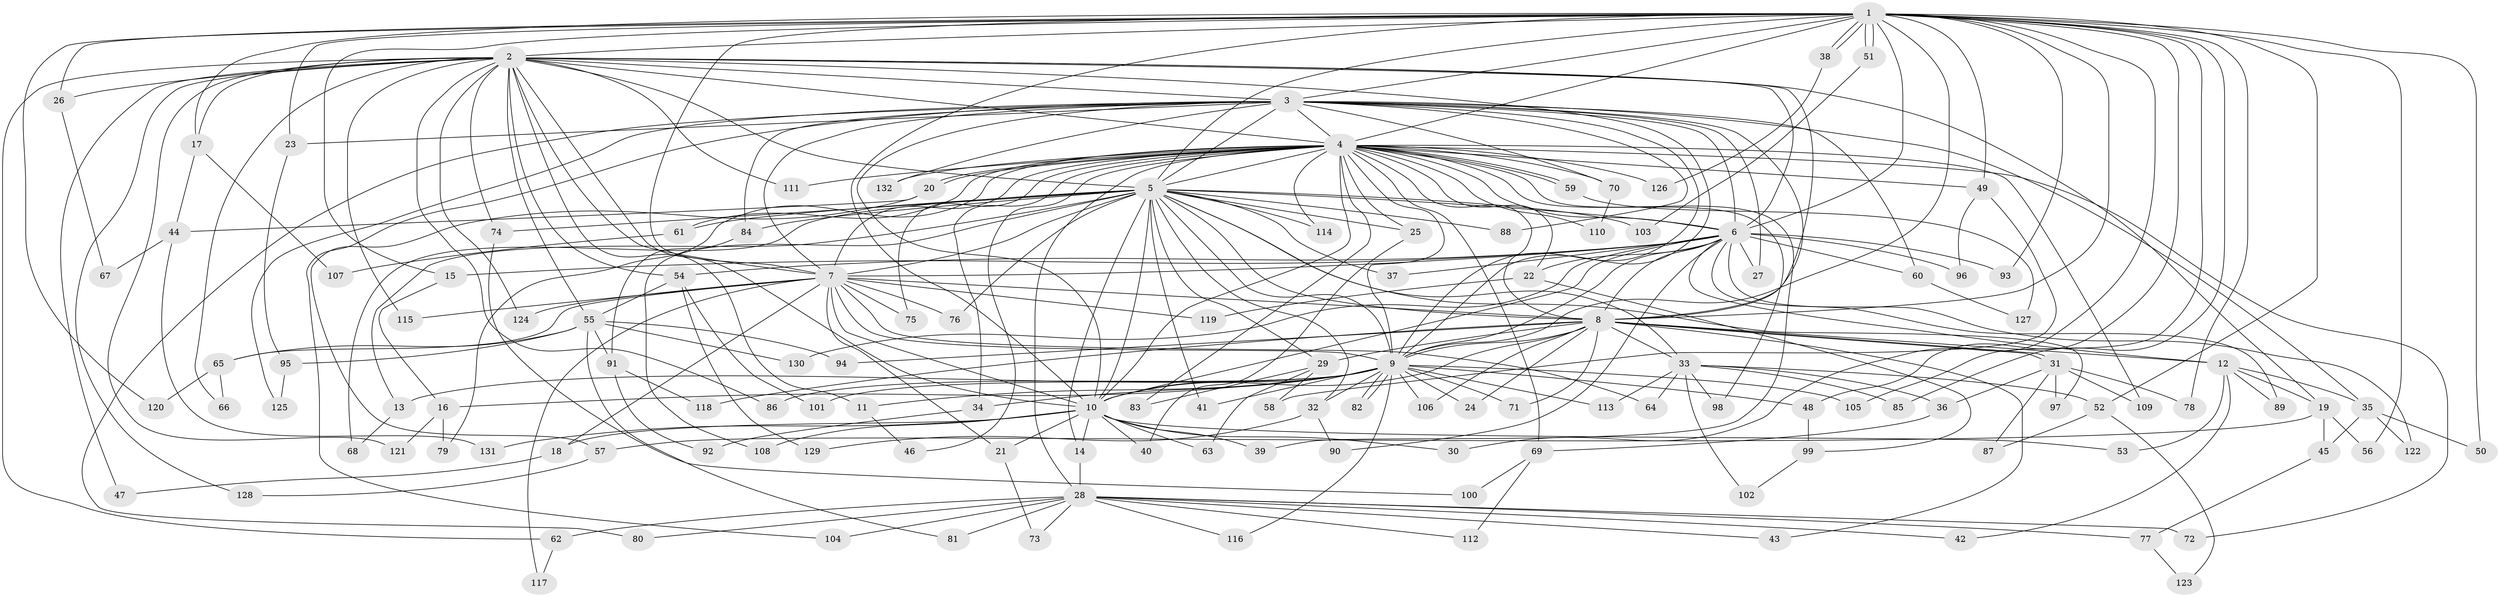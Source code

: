 // Generated by graph-tools (version 1.1) at 2025/01/03/09/25 03:01:25]
// undirected, 132 vertices, 289 edges
graph export_dot {
graph [start="1"]
  node [color=gray90,style=filled];
  1;
  2;
  3;
  4;
  5;
  6;
  7;
  8;
  9;
  10;
  11;
  12;
  13;
  14;
  15;
  16;
  17;
  18;
  19;
  20;
  21;
  22;
  23;
  24;
  25;
  26;
  27;
  28;
  29;
  30;
  31;
  32;
  33;
  34;
  35;
  36;
  37;
  38;
  39;
  40;
  41;
  42;
  43;
  44;
  45;
  46;
  47;
  48;
  49;
  50;
  51;
  52;
  53;
  54;
  55;
  56;
  57;
  58;
  59;
  60;
  61;
  62;
  63;
  64;
  65;
  66;
  67;
  68;
  69;
  70;
  71;
  72;
  73;
  74;
  75;
  76;
  77;
  78;
  79;
  80;
  81;
  82;
  83;
  84;
  85;
  86;
  87;
  88;
  89;
  90;
  91;
  92;
  93;
  94;
  95;
  96;
  97;
  98;
  99;
  100;
  101;
  102;
  103;
  104;
  105;
  106;
  107;
  108;
  109;
  110;
  111;
  112;
  113;
  114;
  115;
  116;
  117;
  118;
  119;
  120;
  121;
  122;
  123;
  124;
  125;
  126;
  127;
  128;
  129;
  130;
  131;
  132;
  1 -- 2;
  1 -- 3;
  1 -- 4;
  1 -- 5;
  1 -- 6;
  1 -- 7;
  1 -- 8;
  1 -- 9;
  1 -- 10;
  1 -- 15;
  1 -- 17;
  1 -- 23;
  1 -- 26;
  1 -- 30;
  1 -- 38;
  1 -- 38;
  1 -- 48;
  1 -- 49;
  1 -- 50;
  1 -- 51;
  1 -- 51;
  1 -- 52;
  1 -- 56;
  1 -- 78;
  1 -- 85;
  1 -- 93;
  1 -- 105;
  1 -- 120;
  2 -- 3;
  2 -- 4;
  2 -- 5;
  2 -- 6;
  2 -- 7;
  2 -- 8;
  2 -- 9;
  2 -- 10;
  2 -- 11;
  2 -- 17;
  2 -- 19;
  2 -- 26;
  2 -- 47;
  2 -- 54;
  2 -- 55;
  2 -- 62;
  2 -- 66;
  2 -- 74;
  2 -- 86;
  2 -- 111;
  2 -- 115;
  2 -- 121;
  2 -- 124;
  2 -- 128;
  3 -- 4;
  3 -- 5;
  3 -- 6;
  3 -- 7;
  3 -- 8;
  3 -- 9;
  3 -- 10;
  3 -- 23;
  3 -- 27;
  3 -- 35;
  3 -- 60;
  3 -- 70;
  3 -- 80;
  3 -- 84;
  3 -- 88;
  3 -- 104;
  3 -- 125;
  3 -- 132;
  4 -- 5;
  4 -- 6;
  4 -- 7;
  4 -- 8;
  4 -- 9;
  4 -- 10;
  4 -- 20;
  4 -- 20;
  4 -- 22;
  4 -- 25;
  4 -- 28;
  4 -- 34;
  4 -- 39;
  4 -- 46;
  4 -- 49;
  4 -- 59;
  4 -- 59;
  4 -- 61;
  4 -- 69;
  4 -- 70;
  4 -- 72;
  4 -- 75;
  4 -- 79;
  4 -- 83;
  4 -- 98;
  4 -- 109;
  4 -- 110;
  4 -- 111;
  4 -- 114;
  4 -- 126;
  4 -- 132;
  5 -- 6;
  5 -- 7;
  5 -- 8;
  5 -- 9;
  5 -- 10;
  5 -- 13;
  5 -- 14;
  5 -- 25;
  5 -- 29;
  5 -- 32;
  5 -- 33;
  5 -- 37;
  5 -- 41;
  5 -- 61;
  5 -- 68;
  5 -- 74;
  5 -- 76;
  5 -- 84;
  5 -- 88;
  5 -- 97;
  5 -- 103;
  5 -- 108;
  5 -- 114;
  6 -- 7;
  6 -- 8;
  6 -- 9;
  6 -- 10;
  6 -- 12;
  6 -- 15;
  6 -- 22;
  6 -- 27;
  6 -- 37;
  6 -- 54;
  6 -- 60;
  6 -- 89;
  6 -- 90;
  6 -- 93;
  6 -- 96;
  6 -- 122;
  6 -- 130;
  7 -- 8;
  7 -- 9;
  7 -- 10;
  7 -- 18;
  7 -- 21;
  7 -- 64;
  7 -- 65;
  7 -- 75;
  7 -- 76;
  7 -- 115;
  7 -- 117;
  7 -- 119;
  7 -- 124;
  8 -- 9;
  8 -- 10;
  8 -- 12;
  8 -- 24;
  8 -- 29;
  8 -- 31;
  8 -- 31;
  8 -- 33;
  8 -- 43;
  8 -- 71;
  8 -- 94;
  8 -- 106;
  8 -- 118;
  9 -- 10;
  9 -- 11;
  9 -- 13;
  9 -- 16;
  9 -- 24;
  9 -- 32;
  9 -- 34;
  9 -- 41;
  9 -- 48;
  9 -- 71;
  9 -- 82;
  9 -- 82;
  9 -- 86;
  9 -- 101;
  9 -- 105;
  9 -- 106;
  9 -- 113;
  9 -- 116;
  10 -- 14;
  10 -- 18;
  10 -- 21;
  10 -- 30;
  10 -- 39;
  10 -- 40;
  10 -- 53;
  10 -- 63;
  10 -- 108;
  10 -- 131;
  11 -- 46;
  12 -- 19;
  12 -- 35;
  12 -- 42;
  12 -- 53;
  12 -- 89;
  13 -- 68;
  14 -- 28;
  15 -- 16;
  16 -- 79;
  16 -- 121;
  17 -- 44;
  17 -- 107;
  18 -- 47;
  19 -- 45;
  19 -- 56;
  19 -- 57;
  20 -- 44;
  20 -- 57;
  21 -- 73;
  22 -- 99;
  22 -- 119;
  23 -- 95;
  25 -- 40;
  26 -- 67;
  28 -- 42;
  28 -- 43;
  28 -- 62;
  28 -- 72;
  28 -- 73;
  28 -- 77;
  28 -- 80;
  28 -- 81;
  28 -- 104;
  28 -- 112;
  28 -- 116;
  29 -- 58;
  29 -- 63;
  29 -- 83;
  31 -- 36;
  31 -- 78;
  31 -- 87;
  31 -- 97;
  31 -- 109;
  32 -- 90;
  32 -- 129;
  33 -- 36;
  33 -- 52;
  33 -- 64;
  33 -- 85;
  33 -- 98;
  33 -- 102;
  33 -- 113;
  34 -- 92;
  35 -- 45;
  35 -- 50;
  35 -- 122;
  36 -- 69;
  38 -- 126;
  44 -- 67;
  44 -- 131;
  45 -- 77;
  48 -- 99;
  49 -- 58;
  49 -- 96;
  51 -- 103;
  52 -- 87;
  52 -- 123;
  54 -- 55;
  54 -- 101;
  54 -- 129;
  55 -- 65;
  55 -- 81;
  55 -- 91;
  55 -- 94;
  55 -- 95;
  55 -- 130;
  57 -- 128;
  59 -- 127;
  60 -- 127;
  61 -- 107;
  62 -- 117;
  65 -- 66;
  65 -- 120;
  69 -- 100;
  69 -- 112;
  70 -- 110;
  74 -- 100;
  77 -- 123;
  84 -- 91;
  91 -- 92;
  91 -- 118;
  95 -- 125;
  99 -- 102;
}
